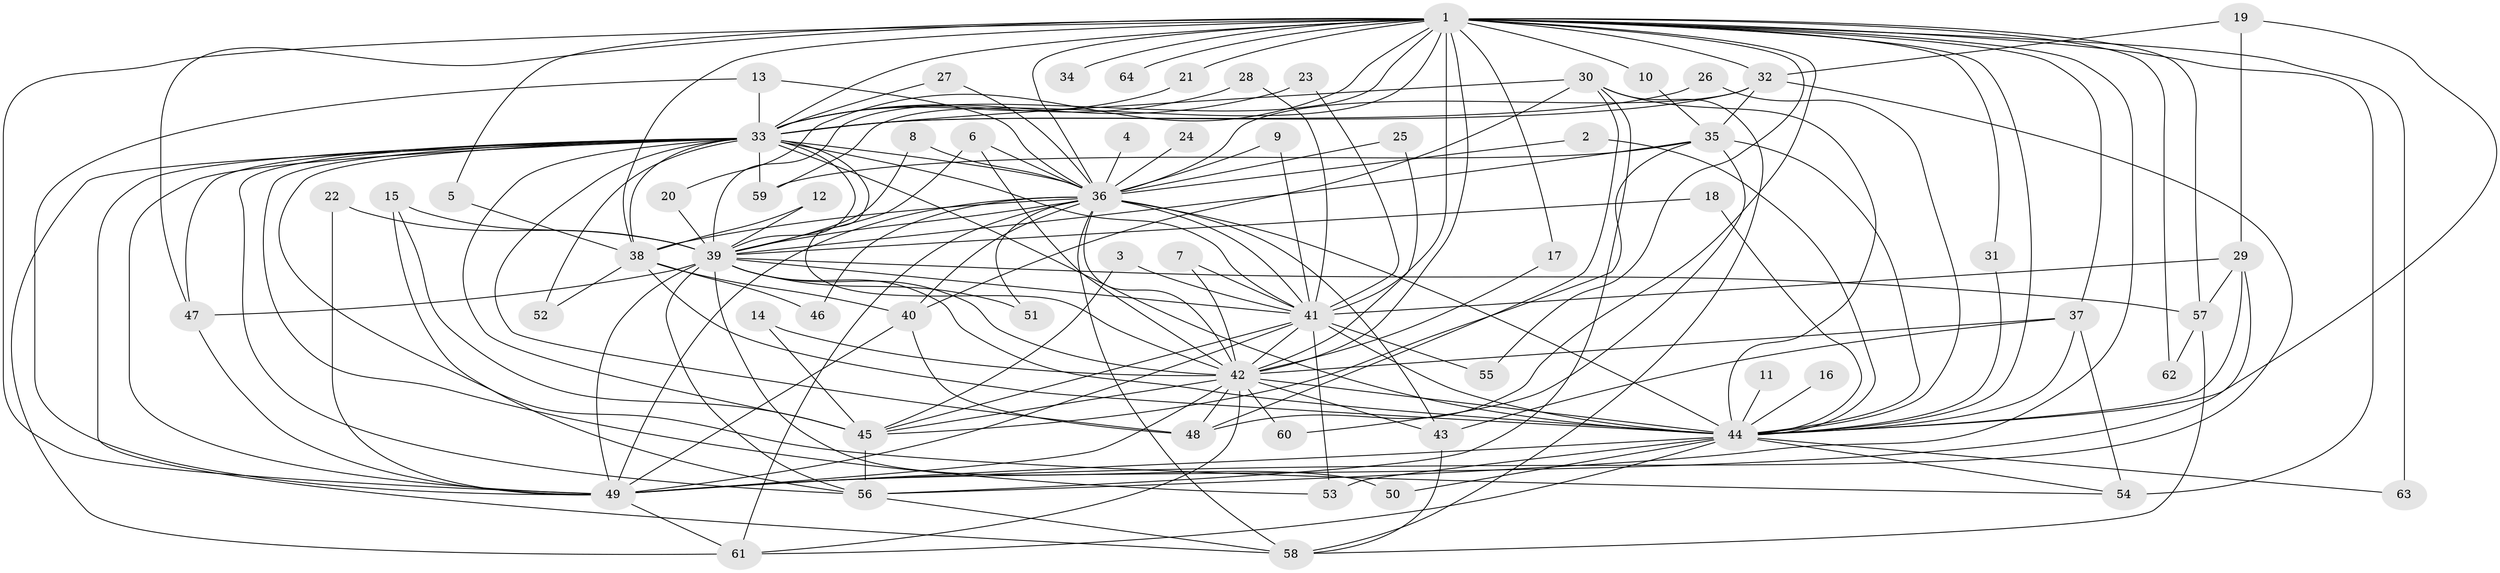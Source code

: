 // original degree distribution, {22: 0.015625, 26: 0.0078125, 34: 0.0078125, 24: 0.0078125, 23: 0.015625, 17: 0.015625, 31: 0.0078125, 8: 0.015625, 3: 0.1953125, 6: 0.015625, 2: 0.5625, 7: 0.015625, 5: 0.015625, 4: 0.1015625}
// Generated by graph-tools (version 1.1) at 2025/25/03/09/25 03:25:52]
// undirected, 64 vertices, 170 edges
graph export_dot {
graph [start="1"]
  node [color=gray90,style=filled];
  1;
  2;
  3;
  4;
  5;
  6;
  7;
  8;
  9;
  10;
  11;
  12;
  13;
  14;
  15;
  16;
  17;
  18;
  19;
  20;
  21;
  22;
  23;
  24;
  25;
  26;
  27;
  28;
  29;
  30;
  31;
  32;
  33;
  34;
  35;
  36;
  37;
  38;
  39;
  40;
  41;
  42;
  43;
  44;
  45;
  46;
  47;
  48;
  49;
  50;
  51;
  52;
  53;
  54;
  55;
  56;
  57;
  58;
  59;
  60;
  61;
  62;
  63;
  64;
  1 -- 5 [weight=1.0];
  1 -- 10 [weight=1.0];
  1 -- 17 [weight=1.0];
  1 -- 20 [weight=1.0];
  1 -- 21 [weight=1.0];
  1 -- 31 [weight=1.0];
  1 -- 32 [weight=1.0];
  1 -- 33 [weight=5.0];
  1 -- 34 [weight=2.0];
  1 -- 36 [weight=3.0];
  1 -- 37 [weight=2.0];
  1 -- 38 [weight=1.0];
  1 -- 39 [weight=2.0];
  1 -- 41 [weight=4.0];
  1 -- 42 [weight=2.0];
  1 -- 44 [weight=2.0];
  1 -- 47 [weight=1.0];
  1 -- 48 [weight=1.0];
  1 -- 49 [weight=2.0];
  1 -- 54 [weight=2.0];
  1 -- 55 [weight=1.0];
  1 -- 56 [weight=1.0];
  1 -- 57 [weight=1.0];
  1 -- 59 [weight=1.0];
  1 -- 62 [weight=1.0];
  1 -- 63 [weight=3.0];
  1 -- 64 [weight=1.0];
  2 -- 36 [weight=1.0];
  2 -- 44 [weight=1.0];
  3 -- 41 [weight=1.0];
  3 -- 45 [weight=1.0];
  4 -- 36 [weight=1.0];
  5 -- 38 [weight=1.0];
  6 -- 36 [weight=1.0];
  6 -- 39 [weight=1.0];
  6 -- 42 [weight=1.0];
  7 -- 41 [weight=1.0];
  7 -- 42 [weight=1.0];
  8 -- 36 [weight=1.0];
  8 -- 39 [weight=1.0];
  9 -- 36 [weight=1.0];
  9 -- 41 [weight=1.0];
  10 -- 35 [weight=1.0];
  11 -- 44 [weight=1.0];
  12 -- 38 [weight=1.0];
  12 -- 39 [weight=1.0];
  13 -- 33 [weight=1.0];
  13 -- 36 [weight=1.0];
  13 -- 49 [weight=1.0];
  14 -- 42 [weight=1.0];
  14 -- 45 [weight=1.0];
  15 -- 39 [weight=1.0];
  15 -- 45 [weight=1.0];
  15 -- 56 [weight=1.0];
  16 -- 44 [weight=1.0];
  17 -- 42 [weight=1.0];
  18 -- 39 [weight=1.0];
  18 -- 44 [weight=1.0];
  19 -- 29 [weight=1.0];
  19 -- 32 [weight=1.0];
  19 -- 44 [weight=1.0];
  20 -- 39 [weight=1.0];
  21 -- 33 [weight=1.0];
  22 -- 39 [weight=1.0];
  22 -- 49 [weight=1.0];
  23 -- 33 [weight=1.0];
  23 -- 41 [weight=1.0];
  24 -- 36 [weight=1.0];
  25 -- 36 [weight=1.0];
  25 -- 42 [weight=1.0];
  26 -- 33 [weight=1.0];
  26 -- 44 [weight=1.0];
  27 -- 33 [weight=1.0];
  27 -- 36 [weight=1.0];
  28 -- 33 [weight=2.0];
  28 -- 41 [weight=1.0];
  29 -- 41 [weight=1.0];
  29 -- 44 [weight=1.0];
  29 -- 49 [weight=1.0];
  29 -- 57 [weight=2.0];
  30 -- 33 [weight=1.0];
  30 -- 40 [weight=1.0];
  30 -- 44 [weight=2.0];
  30 -- 48 [weight=1.0];
  30 -- 56 [weight=1.0];
  30 -- 58 [weight=1.0];
  31 -- 44 [weight=1.0];
  32 -- 33 [weight=1.0];
  32 -- 35 [weight=1.0];
  32 -- 36 [weight=1.0];
  32 -- 49 [weight=1.0];
  33 -- 36 [weight=2.0];
  33 -- 38 [weight=1.0];
  33 -- 39 [weight=3.0];
  33 -- 41 [weight=2.0];
  33 -- 42 [weight=2.0];
  33 -- 44 [weight=3.0];
  33 -- 45 [weight=1.0];
  33 -- 47 [weight=1.0];
  33 -- 48 [weight=1.0];
  33 -- 49 [weight=2.0];
  33 -- 52 [weight=1.0];
  33 -- 53 [weight=1.0];
  33 -- 54 [weight=1.0];
  33 -- 56 [weight=1.0];
  33 -- 58 [weight=1.0];
  33 -- 59 [weight=1.0];
  33 -- 61 [weight=1.0];
  35 -- 39 [weight=1.0];
  35 -- 44 [weight=1.0];
  35 -- 45 [weight=1.0];
  35 -- 59 [weight=1.0];
  35 -- 60 [weight=1.0];
  36 -- 38 [weight=1.0];
  36 -- 39 [weight=1.0];
  36 -- 40 [weight=1.0];
  36 -- 41 [weight=1.0];
  36 -- 42 [weight=1.0];
  36 -- 43 [weight=1.0];
  36 -- 44 [weight=1.0];
  36 -- 46 [weight=1.0];
  36 -- 49 [weight=1.0];
  36 -- 51 [weight=1.0];
  36 -- 58 [weight=1.0];
  36 -- 61 [weight=2.0];
  37 -- 42 [weight=1.0];
  37 -- 43 [weight=1.0];
  37 -- 44 [weight=1.0];
  37 -- 54 [weight=1.0];
  38 -- 40 [weight=1.0];
  38 -- 44 [weight=1.0];
  38 -- 46 [weight=1.0];
  38 -- 52 [weight=1.0];
  39 -- 41 [weight=1.0];
  39 -- 42 [weight=2.0];
  39 -- 44 [weight=1.0];
  39 -- 47 [weight=1.0];
  39 -- 49 [weight=1.0];
  39 -- 50 [weight=1.0];
  39 -- 51 [weight=1.0];
  39 -- 56 [weight=1.0];
  39 -- 57 [weight=1.0];
  40 -- 48 [weight=1.0];
  40 -- 49 [weight=1.0];
  41 -- 42 [weight=2.0];
  41 -- 44 [weight=2.0];
  41 -- 45 [weight=1.0];
  41 -- 49 [weight=1.0];
  41 -- 53 [weight=1.0];
  41 -- 55 [weight=1.0];
  42 -- 43 [weight=1.0];
  42 -- 44 [weight=2.0];
  42 -- 45 [weight=1.0];
  42 -- 48 [weight=1.0];
  42 -- 49 [weight=2.0];
  42 -- 60 [weight=1.0];
  42 -- 61 [weight=1.0];
  43 -- 58 [weight=1.0];
  44 -- 49 [weight=1.0];
  44 -- 50 [weight=1.0];
  44 -- 53 [weight=1.0];
  44 -- 54 [weight=1.0];
  44 -- 61 [weight=1.0];
  44 -- 63 [weight=1.0];
  45 -- 56 [weight=1.0];
  47 -- 49 [weight=1.0];
  49 -- 61 [weight=1.0];
  56 -- 58 [weight=1.0];
  57 -- 58 [weight=1.0];
  57 -- 62 [weight=1.0];
}
